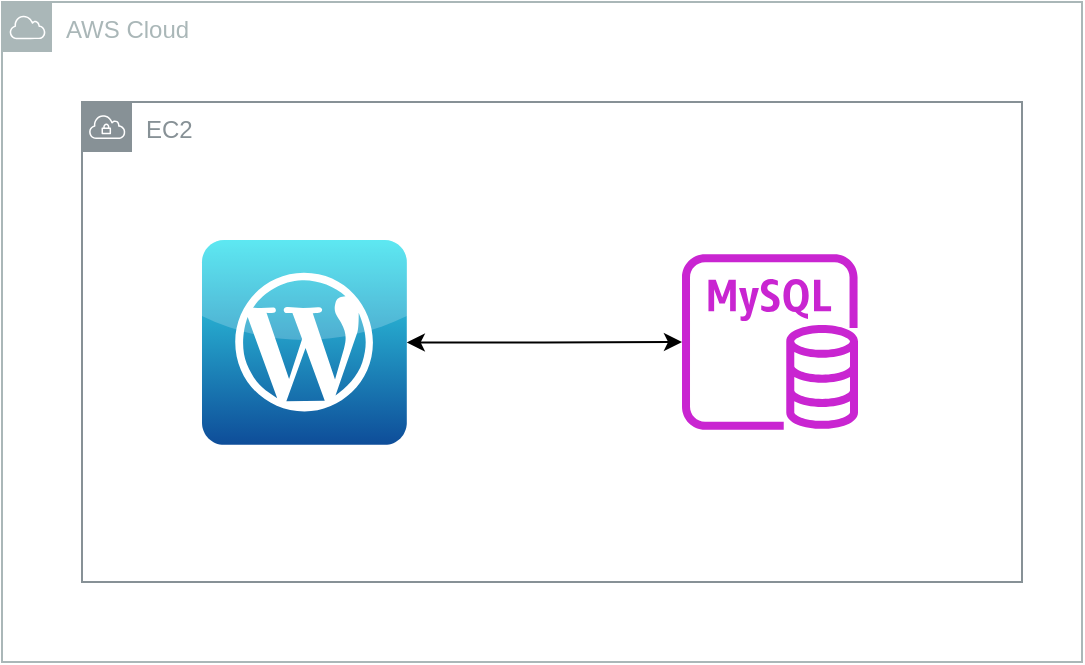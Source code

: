 <mxfile version="24.0.8" type="github">
  <diagram name="Page-1" id="QhATbP6DpcFWqsjCHQCg">
    <mxGraphModel dx="1050" dy="522" grid="1" gridSize="10" guides="1" tooltips="1" connect="1" arrows="1" fold="1" page="1" pageScale="1" pageWidth="850" pageHeight="1100" math="0" shadow="0">
      <root>
        <mxCell id="0" />
        <mxCell id="1" parent="0" />
        <mxCell id="-FZpWcOJbV_yvdeyo6DN-1" value="AWS Cloud" style="sketch=0;outlineConnect=0;gradientColor=none;html=1;whiteSpace=wrap;fontSize=12;fontStyle=0;shape=mxgraph.aws4.group;grIcon=mxgraph.aws4.group_aws_cloud;strokeColor=#AAB7B8;fillColor=none;verticalAlign=top;align=left;spacingLeft=30;fontColor=#AAB7B8;dashed=0;" vertex="1" parent="1">
          <mxGeometry x="140" y="210" width="540" height="330" as="geometry" />
        </mxCell>
        <mxCell id="-FZpWcOJbV_yvdeyo6DN-2" value="EC2" style="sketch=0;outlineConnect=0;gradientColor=none;html=1;whiteSpace=wrap;fontSize=12;fontStyle=0;shape=mxgraph.aws4.group;grIcon=mxgraph.aws4.group_vpc;strokeColor=#879196;fillColor=none;verticalAlign=top;align=left;spacingLeft=30;fontColor=#879196;dashed=0;" vertex="1" parent="1">
          <mxGeometry x="180" y="260" width="470" height="240" as="geometry" />
        </mxCell>
        <mxCell id="-FZpWcOJbV_yvdeyo6DN-5" style="edgeStyle=orthogonalEdgeStyle;rounded=0;orthogonalLoop=1;jettySize=auto;html=1;startArrow=classic;startFill=1;" edge="1" parent="1" source="-FZpWcOJbV_yvdeyo6DN-3" target="-FZpWcOJbV_yvdeyo6DN-4">
          <mxGeometry relative="1" as="geometry" />
        </mxCell>
        <mxCell id="-FZpWcOJbV_yvdeyo6DN-3" value="" style="dashed=0;outlineConnect=0;html=1;align=center;labelPosition=center;verticalLabelPosition=bottom;verticalAlign=top;shape=mxgraph.webicons.wordpress_2;fillColor=#35E2EE;gradientColor=#0E4D99" vertex="1" parent="1">
          <mxGeometry x="240" y="329" width="102.4" height="102.4" as="geometry" />
        </mxCell>
        <mxCell id="-FZpWcOJbV_yvdeyo6DN-4" value="" style="sketch=0;outlineConnect=0;fontColor=#232F3E;gradientColor=none;fillColor=#C925D1;strokeColor=none;dashed=0;verticalLabelPosition=bottom;verticalAlign=top;align=center;html=1;fontSize=12;fontStyle=0;aspect=fixed;pointerEvents=1;shape=mxgraph.aws4.rds_mysql_instance;" vertex="1" parent="1">
          <mxGeometry x="480" y="336" width="88" height="88" as="geometry" />
        </mxCell>
      </root>
    </mxGraphModel>
  </diagram>
</mxfile>
